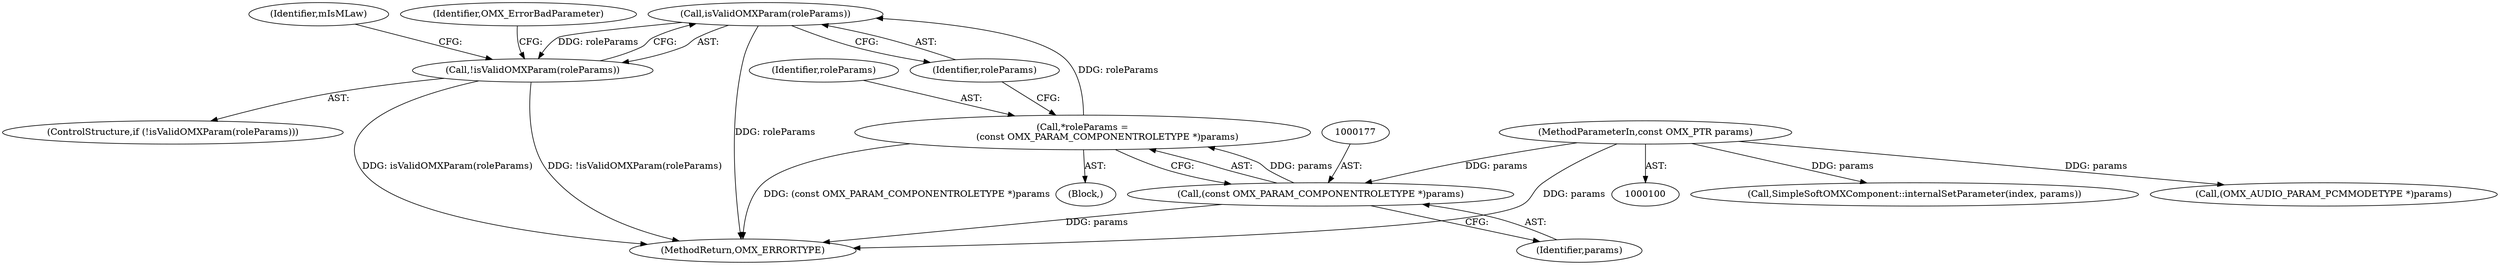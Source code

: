 digraph "0_Android_295c883fe3105b19bcd0f9e07d54c6b589fc5bff_20@pointer" {
"1000181" [label="(Call,isValidOMXParam(roleParams))"];
"1000174" [label="(Call,*roleParams =\n                 (const OMX_PARAM_COMPONENTROLETYPE *)params)"];
"1000176" [label="(Call,(const OMX_PARAM_COMPONENTROLETYPE *)params)"];
"1000102" [label="(MethodParameterIn,const OMX_PTR params)"];
"1000180" [label="(Call,!isValidOMXParam(roleParams))"];
"1000102" [label="(MethodParameterIn,const OMX_PTR params)"];
"1000223" [label="(Call,SimpleSoftOMXComponent::internalSetParameter(index, params))"];
"1000176" [label="(Call,(const OMX_PARAM_COMPONENTROLETYPE *)params)"];
"1000226" [label="(MethodReturn,OMX_ERRORTYPE)"];
"1000182" [label="(Identifier,roleParams)"];
"1000174" [label="(Call,*roleParams =\n                 (const OMX_PARAM_COMPONENTROLETYPE *)params)"];
"1000172" [label="(Block,)"];
"1000112" [label="(Call,(OMX_AUDIO_PARAM_PCMMODETYPE *)params)"];
"1000179" [label="(ControlStructure,if (!isValidOMXParam(roleParams)))"];
"1000181" [label="(Call,isValidOMXParam(roleParams))"];
"1000187" [label="(Identifier,mIsMLaw)"];
"1000185" [label="(Identifier,OMX_ErrorBadParameter)"];
"1000178" [label="(Identifier,params)"];
"1000175" [label="(Identifier,roleParams)"];
"1000180" [label="(Call,!isValidOMXParam(roleParams))"];
"1000181" -> "1000180"  [label="AST: "];
"1000181" -> "1000182"  [label="CFG: "];
"1000182" -> "1000181"  [label="AST: "];
"1000180" -> "1000181"  [label="CFG: "];
"1000181" -> "1000226"  [label="DDG: roleParams"];
"1000181" -> "1000180"  [label="DDG: roleParams"];
"1000174" -> "1000181"  [label="DDG: roleParams"];
"1000174" -> "1000172"  [label="AST: "];
"1000174" -> "1000176"  [label="CFG: "];
"1000175" -> "1000174"  [label="AST: "];
"1000176" -> "1000174"  [label="AST: "];
"1000182" -> "1000174"  [label="CFG: "];
"1000174" -> "1000226"  [label="DDG: (const OMX_PARAM_COMPONENTROLETYPE *)params"];
"1000176" -> "1000174"  [label="DDG: params"];
"1000176" -> "1000178"  [label="CFG: "];
"1000177" -> "1000176"  [label="AST: "];
"1000178" -> "1000176"  [label="AST: "];
"1000176" -> "1000226"  [label="DDG: params"];
"1000102" -> "1000176"  [label="DDG: params"];
"1000102" -> "1000100"  [label="AST: "];
"1000102" -> "1000226"  [label="DDG: params"];
"1000102" -> "1000112"  [label="DDG: params"];
"1000102" -> "1000223"  [label="DDG: params"];
"1000180" -> "1000179"  [label="AST: "];
"1000185" -> "1000180"  [label="CFG: "];
"1000187" -> "1000180"  [label="CFG: "];
"1000180" -> "1000226"  [label="DDG: isValidOMXParam(roleParams)"];
"1000180" -> "1000226"  [label="DDG: !isValidOMXParam(roleParams)"];
}
